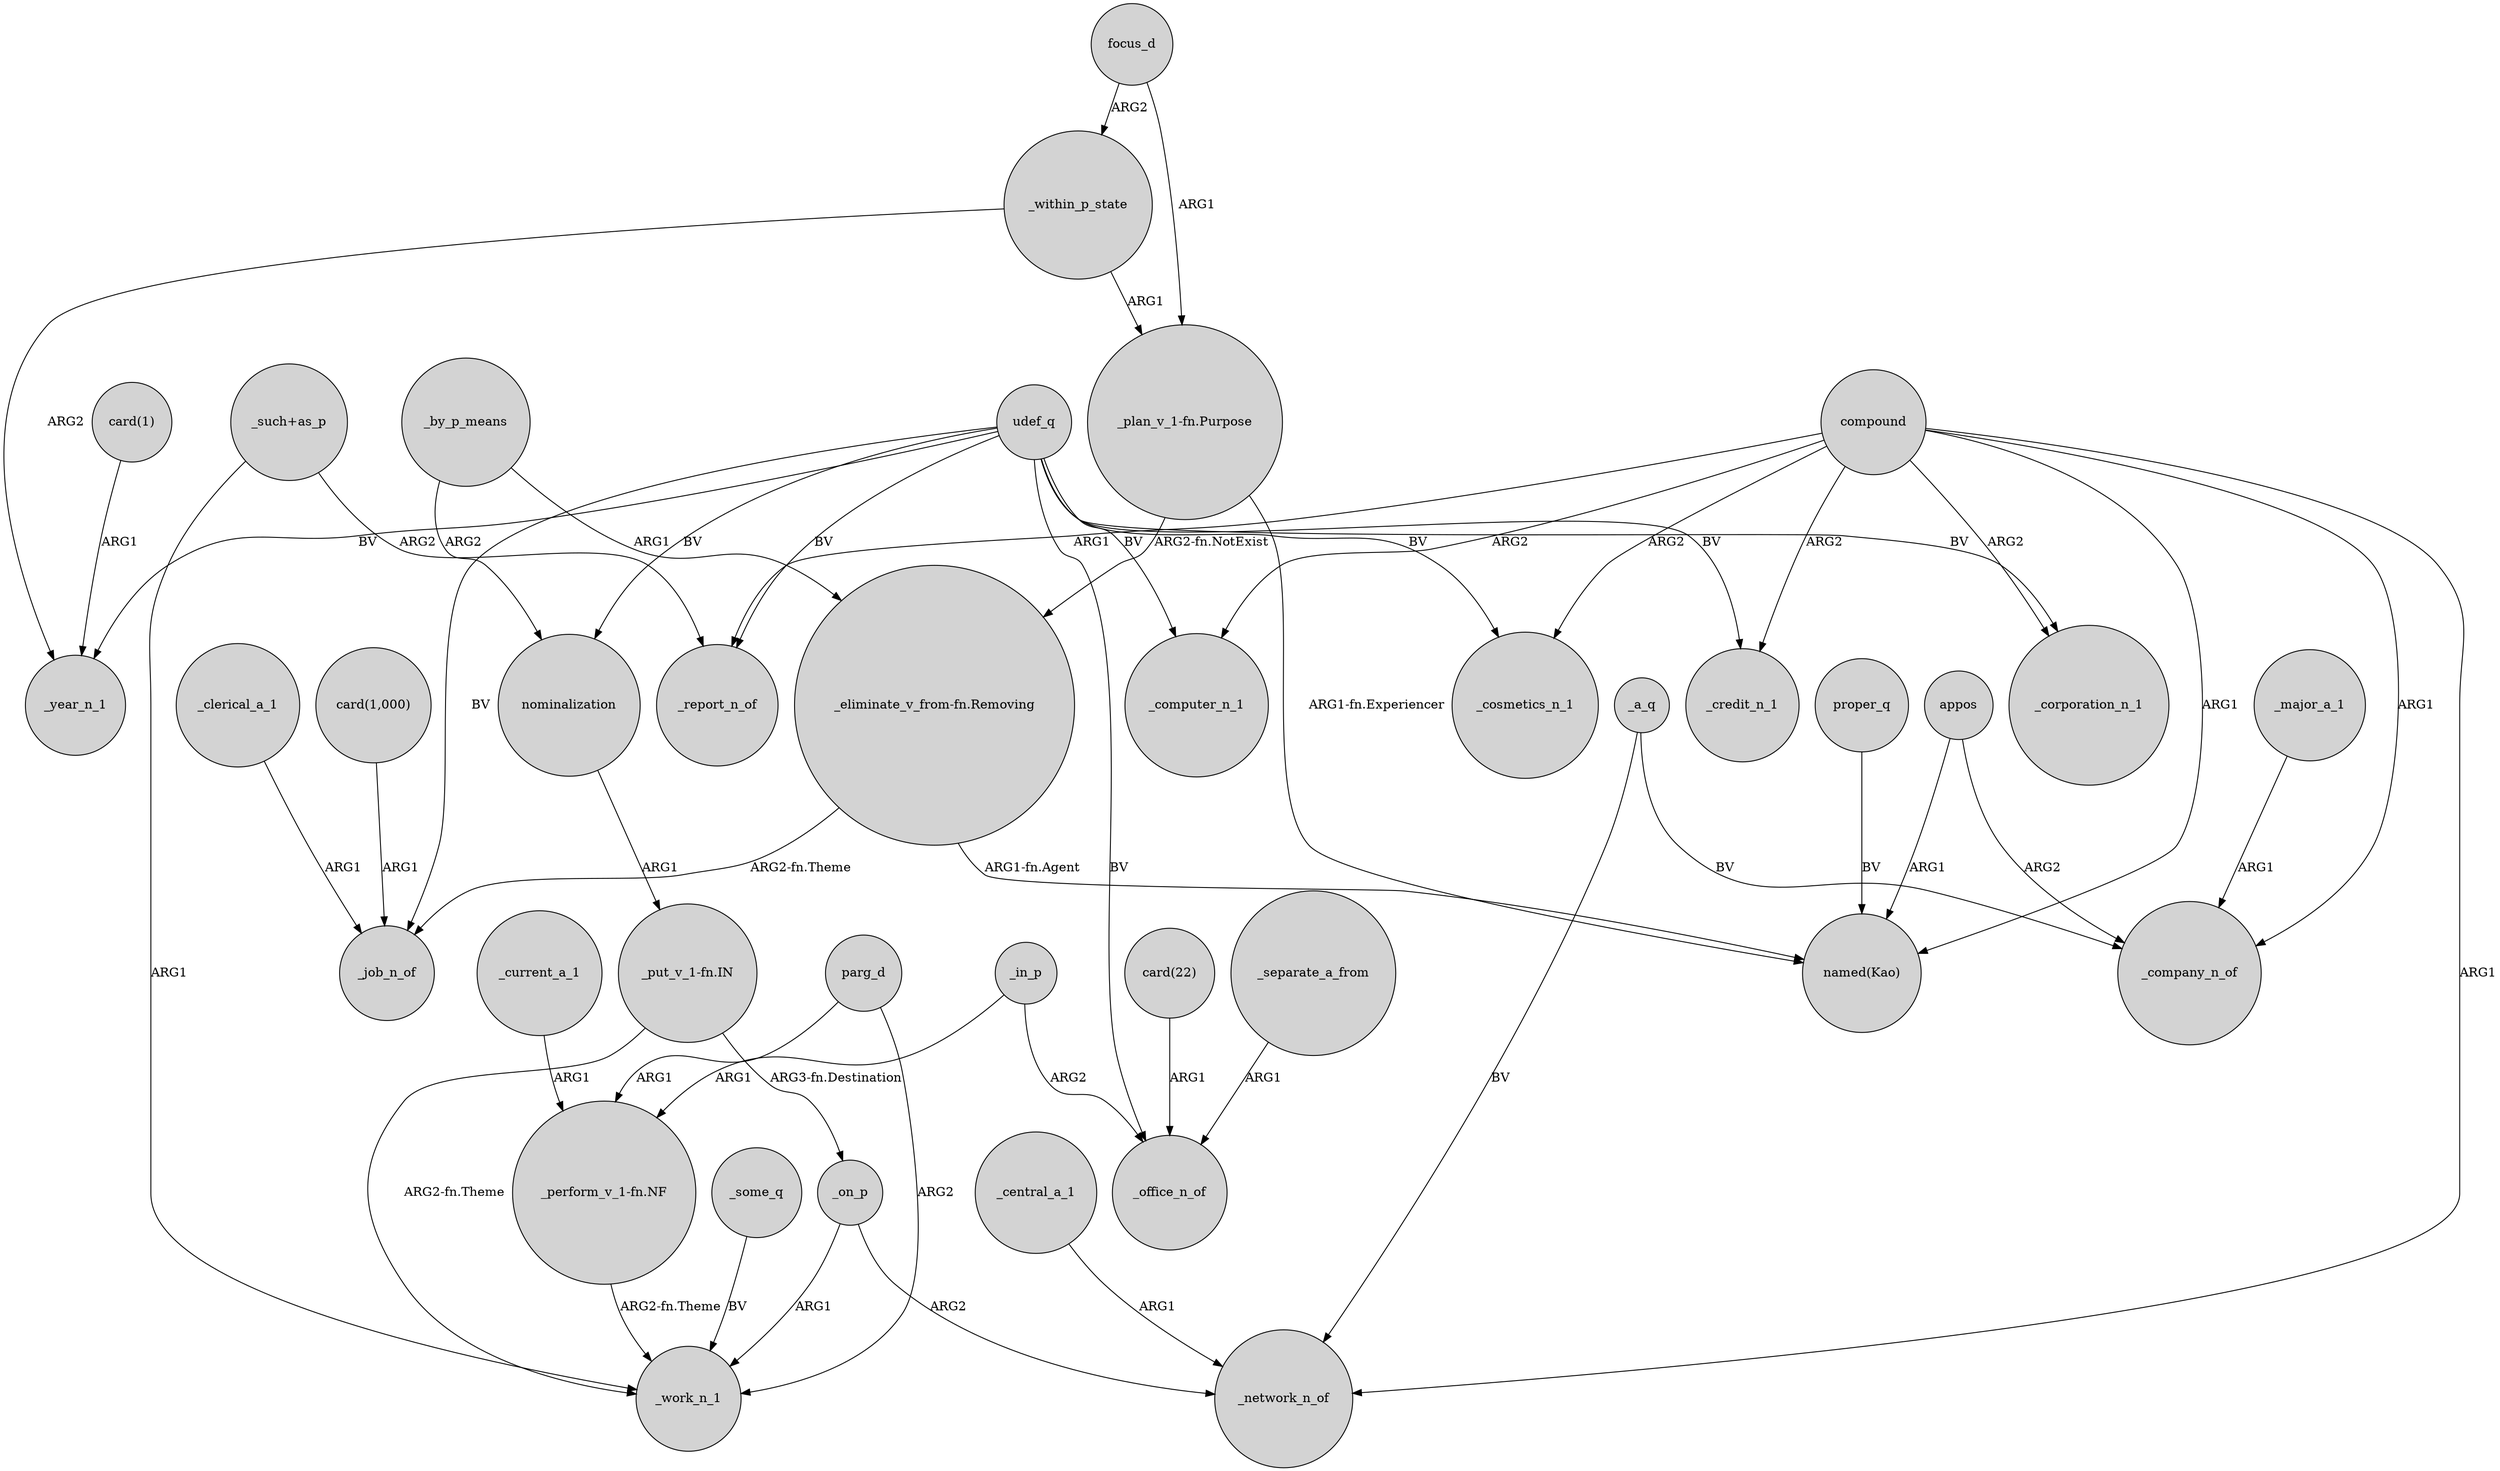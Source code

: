digraph {
	node [shape=circle style=filled]
	_central_a_1 -> _network_n_of [label=ARG1]
	"_such+as_p" -> _work_n_1 [label=ARG1]
	_current_a_1 -> "_perform_v_1-fn.NF" [label=ARG1]
	udef_q -> _office_n_of [label=BV]
	compound -> _report_n_of [label=ARG1]
	focus_d -> "_plan_v_1-fn.Purpose" [label=ARG1]
	_by_p_means -> nominalization [label=ARG2]
	_clerical_a_1 -> _job_n_of [label=ARG1]
	udef_q -> _credit_n_1 [label=BV]
	compound -> _credit_n_1 [label=ARG2]
	"_plan_v_1-fn.Purpose" -> "named(Kao)" [label="ARG1-fn.Experiencer"]
	compound -> _corporation_n_1 [label=ARG2]
	"card(1,000)" -> _job_n_of [label=ARG1]
	"_put_v_1-fn.IN" -> _on_p [label="ARG3-fn.Destination"]
	proper_q -> "named(Kao)" [label=BV]
	"_eliminate_v_from-fn.Removing" -> "named(Kao)" [label="ARG1-fn.Agent"]
	udef_q -> _report_n_of [label=BV]
	parg_d -> "_perform_v_1-fn.NF" [label=ARG1]
	udef_q -> _computer_n_1 [label=BV]
	"_eliminate_v_from-fn.Removing" -> _job_n_of [label="ARG2-fn.Theme"]
	"_perform_v_1-fn.NF" -> _work_n_1 [label="ARG2-fn.Theme"]
	compound -> _computer_n_1 [label=ARG2]
	_a_q -> _network_n_of [label=BV]
	_in_p -> _office_n_of [label=ARG2]
	compound -> _company_n_of [label=ARG1]
	udef_q -> _corporation_n_1 [label=BV]
	focus_d -> _within_p_state [label=ARG2]
	_separate_a_from -> _office_n_of [label=ARG1]
	appos -> "named(Kao)" [label=ARG1]
	"_plan_v_1-fn.Purpose" -> "_eliminate_v_from-fn.Removing" [label="ARG2-fn.NotExist"]
	appos -> _company_n_of [label=ARG2]
	_by_p_means -> "_eliminate_v_from-fn.Removing" [label=ARG1]
	compound -> "named(Kao)" [label=ARG1]
	parg_d -> _work_n_1 [label=ARG2]
	udef_q -> _cosmetics_n_1 [label=BV]
	udef_q -> nominalization [label=BV]
	_a_q -> _company_n_of [label=BV]
	_within_p_state -> _year_n_1 [label=ARG2]
	"card(1)" -> _year_n_1 [label=ARG1]
	_on_p -> _network_n_of [label=ARG2]
	_in_p -> "_perform_v_1-fn.NF" [label=ARG1]
	udef_q -> _year_n_1 [label=BV]
	_major_a_1 -> _company_n_of [label=ARG1]
	compound -> _cosmetics_n_1 [label=ARG2]
	"_put_v_1-fn.IN" -> _work_n_1 [label="ARG2-fn.Theme"]
	udef_q -> _job_n_of [label=BV]
	nominalization -> "_put_v_1-fn.IN" [label=ARG1]
	_some_q -> _work_n_1 [label=BV]
	"card(22)" -> _office_n_of [label=ARG1]
	_on_p -> _work_n_1 [label=ARG1]
	compound -> _network_n_of [label=ARG1]
	"_such+as_p" -> _report_n_of [label=ARG2]
	_within_p_state -> "_plan_v_1-fn.Purpose" [label=ARG1]
}
